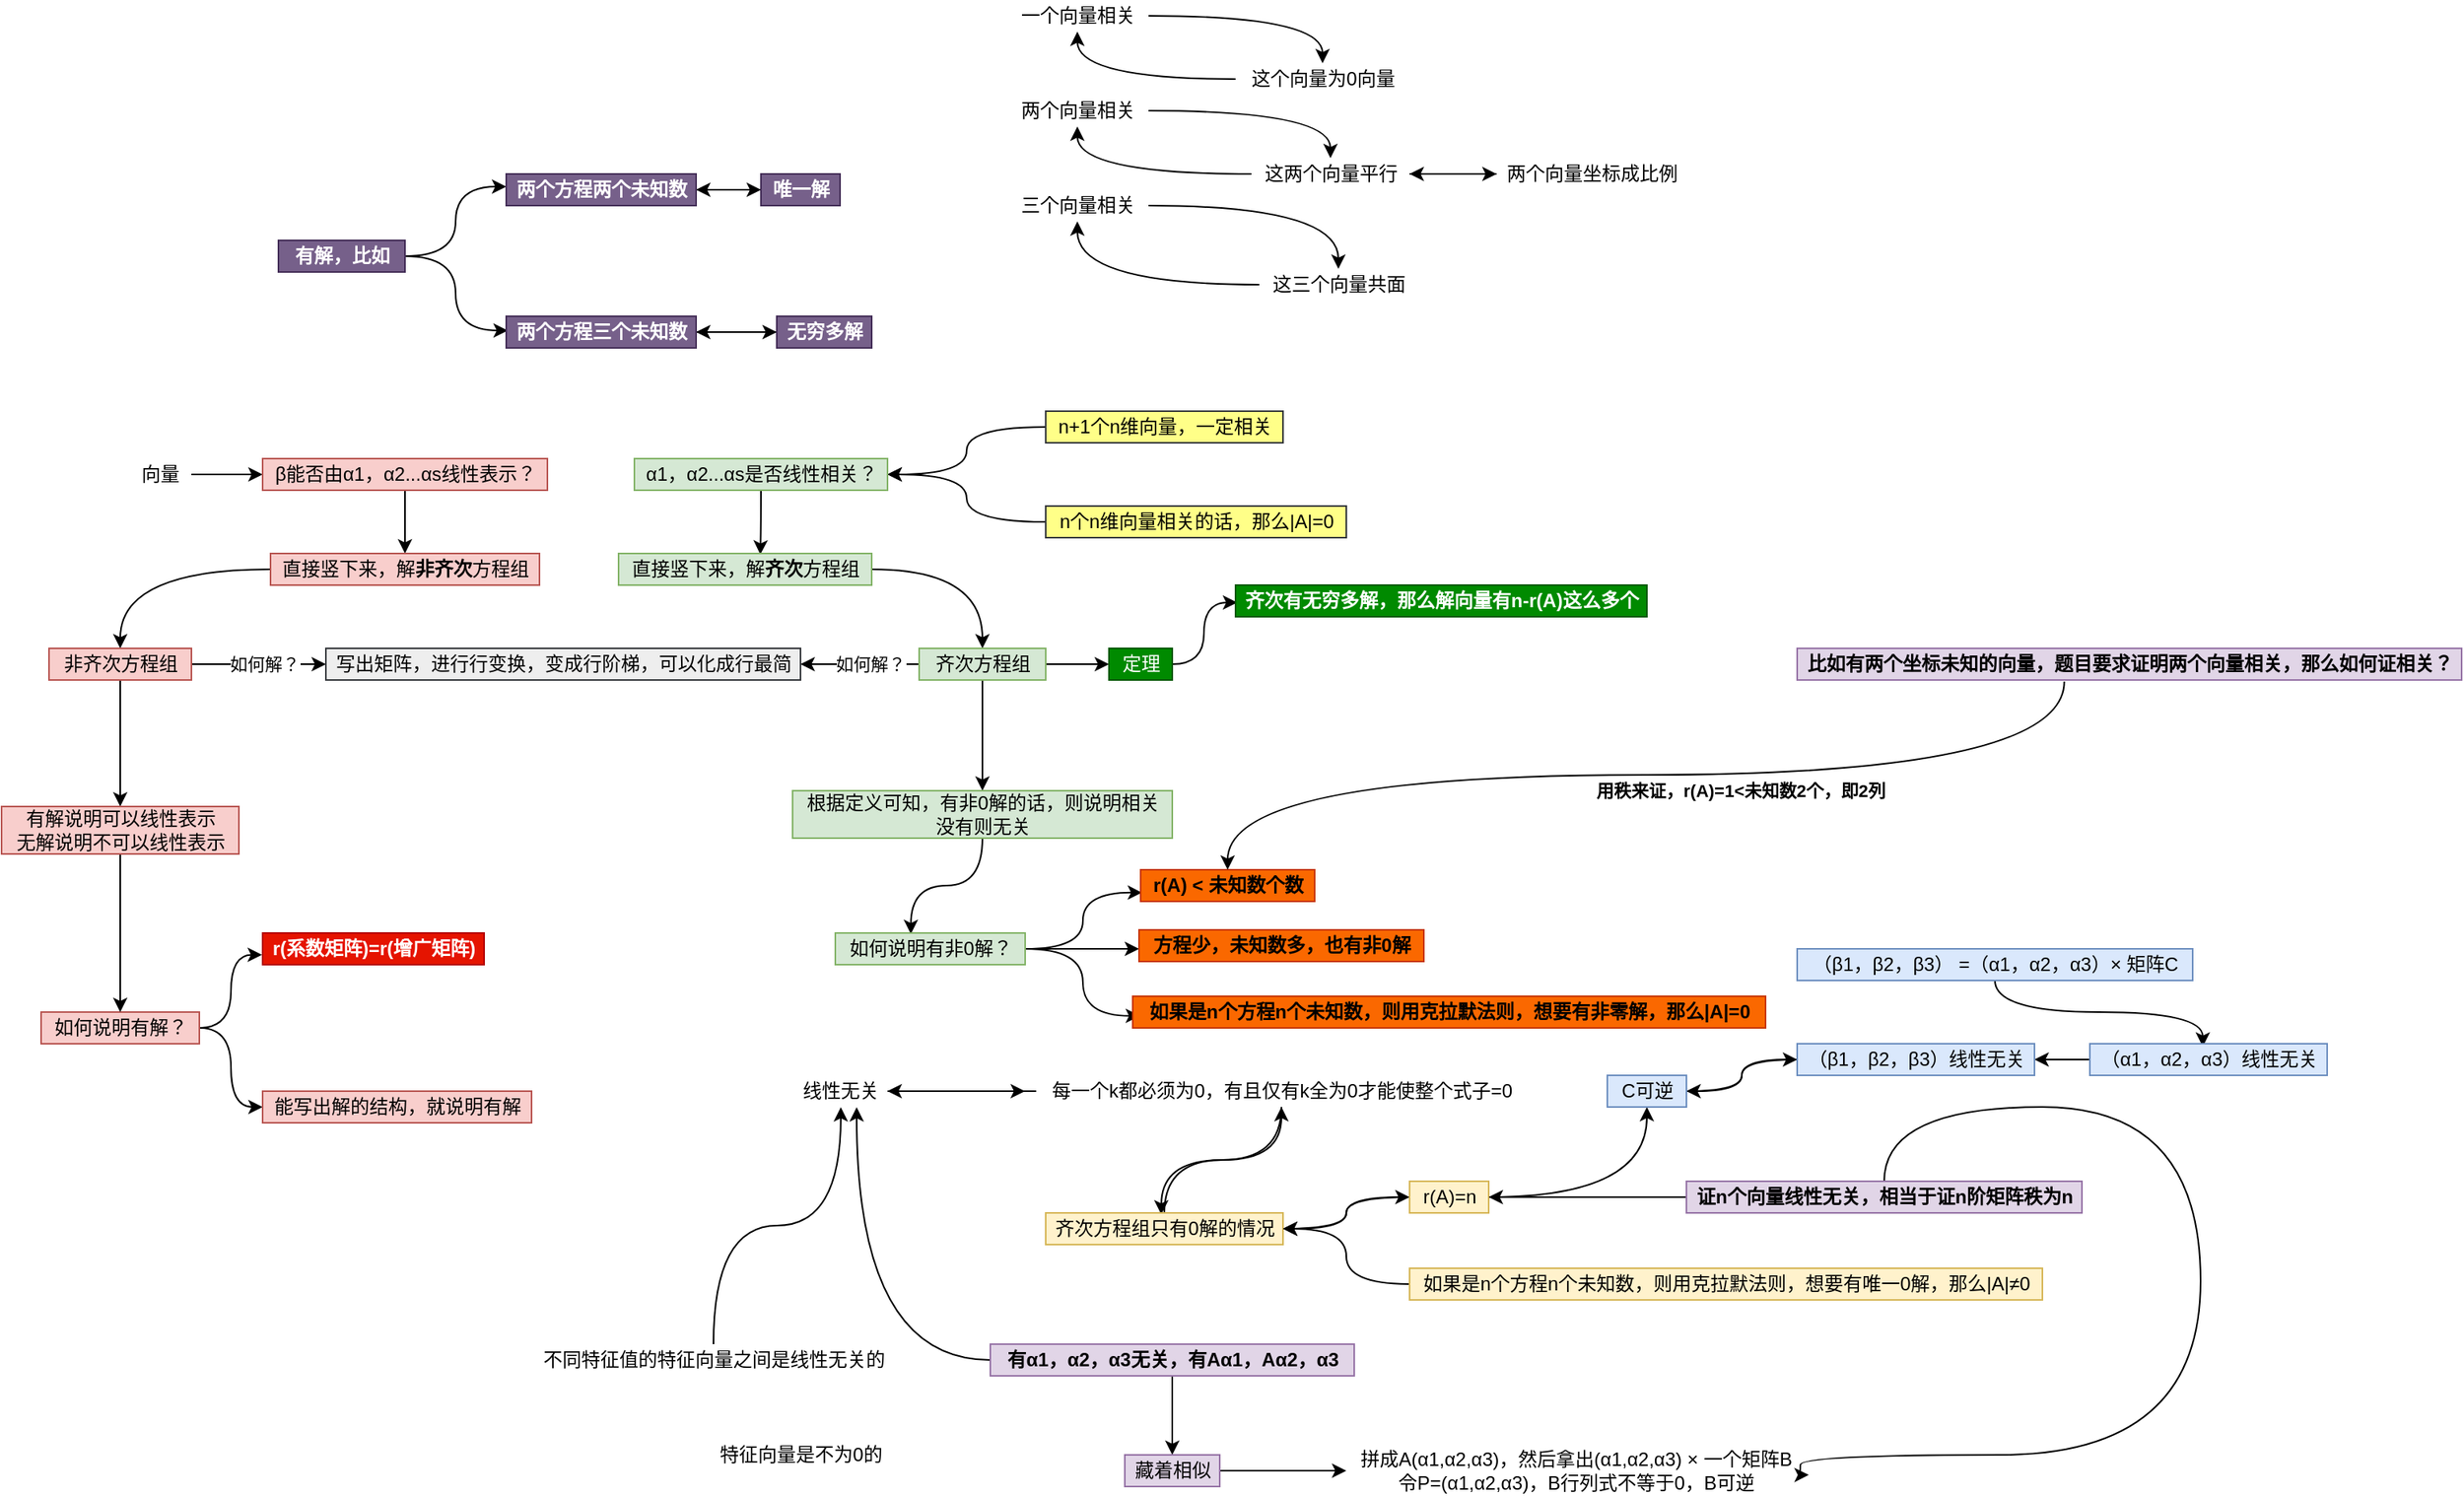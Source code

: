 <mxfile version="15.8.9" type="github">
  <diagram id="SS9lbgkfC-KeZYUltQnV" name="第 1 页">
    <mxGraphModel dx="866" dy="1736" grid="1" gridSize="10" guides="1" tooltips="1" connect="1" arrows="1" fold="1" page="1" pageScale="1" pageWidth="827" pageHeight="1169" math="0" shadow="0">
      <root>
        <mxCell id="0" />
        <mxCell id="1" parent="0" />
        <mxCell id="LpI1GiE3s5l9tn5SJo0W-10" style="edgeStyle=orthogonalEdgeStyle;curved=1;rounded=0;orthogonalLoop=1;jettySize=auto;html=1;" parent="1" source="LpI1GiE3s5l9tn5SJo0W-2" target="LpI1GiE3s5l9tn5SJo0W-7" edge="1">
          <mxGeometry relative="1" as="geometry" />
        </mxCell>
        <mxCell id="LpI1GiE3s5l9tn5SJo0W-14" style="edgeStyle=orthogonalEdgeStyle;curved=1;rounded=0;orthogonalLoop=1;jettySize=auto;html=1;" parent="1" source="LpI1GiE3s5l9tn5SJo0W-2" target="LpI1GiE3s5l9tn5SJo0W-15" edge="1">
          <mxGeometry relative="1" as="geometry">
            <mxPoint x="490" y="220" as="targetPoint" />
          </mxGeometry>
        </mxCell>
        <mxCell id="LpI1GiE3s5l9tn5SJo0W-17" value="如何解？" style="edgeLabel;html=1;align=center;verticalAlign=middle;resizable=0;points=[];" parent="LpI1GiE3s5l9tn5SJo0W-14" vertex="1" connectable="0">
          <mxGeometry x="-0.374" relative="1" as="geometry">
            <mxPoint x="19" as="offset" />
          </mxGeometry>
        </mxCell>
        <mxCell id="LpI1GiE3s5l9tn5SJo0W-2" value="非齐次方程组" style="text;html=1;align=center;verticalAlign=middle;resizable=0;points=[];autosize=1;strokeColor=none;fillColor=none;" parent="1" vertex="1">
          <mxGeometry x="330" y="210" width="90" height="20" as="geometry" />
        </mxCell>
        <mxCell id="LpI1GiE3s5l9tn5SJo0W-11" style="edgeStyle=orthogonalEdgeStyle;curved=1;rounded=0;orthogonalLoop=1;jettySize=auto;html=1;" parent="1" source="LpI1GiE3s5l9tn5SJo0W-3" target="LpI1GiE3s5l9tn5SJo0W-4" edge="1">
          <mxGeometry relative="1" as="geometry" />
        </mxCell>
        <mxCell id="LpI1GiE3s5l9tn5SJo0W-3" value="向量" style="text;html=1;align=center;verticalAlign=middle;resizable=0;points=[];autosize=1;strokeColor=none;fillColor=none;" parent="1" vertex="1">
          <mxGeometry x="380" y="90" width="40" height="20" as="geometry" />
        </mxCell>
        <mxCell id="LpI1GiE3s5l9tn5SJo0W-8" style="edgeStyle=orthogonalEdgeStyle;rounded=0;orthogonalLoop=1;jettySize=auto;html=1;curved=1;" parent="1" source="LpI1GiE3s5l9tn5SJo0W-4" target="LpI1GiE3s5l9tn5SJo0W-5" edge="1">
          <mxGeometry relative="1" as="geometry" />
        </mxCell>
        <mxCell id="LpI1GiE3s5l9tn5SJo0W-4" value="β能否由α1，α2...αs线性表示？" style="text;html=1;align=center;verticalAlign=middle;resizable=0;points=[];autosize=1;strokeColor=#b85450;fillColor=#f8cecc;" parent="1" vertex="1">
          <mxGeometry x="465" y="90" width="180" height="20" as="geometry" />
        </mxCell>
        <mxCell id="LpI1GiE3s5l9tn5SJo0W-9" style="edgeStyle=orthogonalEdgeStyle;curved=1;rounded=0;orthogonalLoop=1;jettySize=auto;html=1;" parent="1" source="LpI1GiE3s5l9tn5SJo0W-5" target="LpI1GiE3s5l9tn5SJo0W-2" edge="1">
          <mxGeometry relative="1" as="geometry" />
        </mxCell>
        <mxCell id="LpI1GiE3s5l9tn5SJo0W-5" value="直接竖下来，解&lt;b&gt;非齐次&lt;/b&gt;方程组" style="text;html=1;align=center;verticalAlign=middle;resizable=0;points=[];autosize=1;strokeColor=#b85450;fillColor=#f8cecc;" parent="1" vertex="1">
          <mxGeometry x="470" y="150" width="170" height="20" as="geometry" />
        </mxCell>
        <mxCell id="LpI1GiE3s5l9tn5SJo0W-20" style="edgeStyle=orthogonalEdgeStyle;curved=1;rounded=0;orthogonalLoop=1;jettySize=auto;html=1;entryX=-0.003;entryY=0.688;entryDx=0;entryDy=0;entryPerimeter=0;" parent="1" source="LpI1GiE3s5l9tn5SJo0W-6" target="LpI1GiE3s5l9tn5SJo0W-18" edge="1">
          <mxGeometry relative="1" as="geometry" />
        </mxCell>
        <mxCell id="LpI1GiE3s5l9tn5SJo0W-21" style="edgeStyle=orthogonalEdgeStyle;curved=1;rounded=0;orthogonalLoop=1;jettySize=auto;html=1;entryX=0;entryY=0.5;entryDx=0;entryDy=0;entryPerimeter=0;" parent="1" source="LpI1GiE3s5l9tn5SJo0W-6" target="LpI1GiE3s5l9tn5SJo0W-19" edge="1">
          <mxGeometry relative="1" as="geometry" />
        </mxCell>
        <mxCell id="LpI1GiE3s5l9tn5SJo0W-6" value="如何说明有解？" style="text;html=1;align=center;verticalAlign=middle;resizable=0;points=[];autosize=1;strokeColor=#b85450;fillColor=#f8cecc;" parent="1" vertex="1">
          <mxGeometry x="325" y="440" width="100" height="20" as="geometry" />
        </mxCell>
        <mxCell id="LpI1GiE3s5l9tn5SJo0W-12" style="edgeStyle=orthogonalEdgeStyle;curved=1;rounded=0;orthogonalLoop=1;jettySize=auto;html=1;" parent="1" source="LpI1GiE3s5l9tn5SJo0W-7" target="LpI1GiE3s5l9tn5SJo0W-6" edge="1">
          <mxGeometry relative="1" as="geometry" />
        </mxCell>
        <mxCell id="LpI1GiE3s5l9tn5SJo0W-7" value="有解说明可以线性表示&lt;br&gt;无解说明不可以线性表示" style="text;html=1;align=center;verticalAlign=middle;resizable=0;points=[];autosize=1;strokeColor=none;fillColor=none;" parent="1" vertex="1">
          <mxGeometry x="300" y="310" width="150" height="30" as="geometry" />
        </mxCell>
        <mxCell id="LpI1GiE3s5l9tn5SJo0W-15" value="写出矩阵，进行行变换，变成行阶梯，可以化成行最简" style="text;html=1;align=center;verticalAlign=middle;resizable=0;points=[];autosize=1;strokeColor=#36393d;fillColor=#eeeeee;" parent="1" vertex="1">
          <mxGeometry x="505" y="210" width="300" height="20" as="geometry" />
        </mxCell>
        <mxCell id="LpI1GiE3s5l9tn5SJo0W-18" value="r(系数矩阵)=r(增广矩阵)" style="text;html=1;align=center;verticalAlign=middle;resizable=0;points=[];autosize=1;strokeColor=#B20000;fillColor=#e51400;fontColor=#ffffff;fontStyle=1" parent="1" vertex="1">
          <mxGeometry x="465" y="390" width="140" height="20" as="geometry" />
        </mxCell>
        <mxCell id="LpI1GiE3s5l9tn5SJo0W-19" value="能写出解的结构，就说明有解" style="text;html=1;align=center;verticalAlign=middle;resizable=0;points=[];autosize=1;strokeColor=#b85450;fillColor=#f8cecc;" parent="1" vertex="1">
          <mxGeometry x="465" y="490" width="170" height="20" as="geometry" />
        </mxCell>
        <mxCell id="LpI1GiE3s5l9tn5SJo0W-24" style="edgeStyle=orthogonalEdgeStyle;curved=1;rounded=0;orthogonalLoop=1;jettySize=auto;html=1;entryX=0.56;entryY=0.033;entryDx=0;entryDy=0;entryPerimeter=0;" parent="1" source="LpI1GiE3s5l9tn5SJo0W-22" target="LpI1GiE3s5l9tn5SJo0W-23" edge="1">
          <mxGeometry relative="1" as="geometry" />
        </mxCell>
        <mxCell id="LpI1GiE3s5l9tn5SJo0W-22" value="α1，α2...αs是否线性相关？" style="text;html=1;align=center;verticalAlign=middle;resizable=0;points=[];autosize=1;strokeColor=none;fillColor=none;" parent="1" vertex="1">
          <mxGeometry x="700" y="90" width="160" height="20" as="geometry" />
        </mxCell>
        <mxCell id="LpI1GiE3s5l9tn5SJo0W-29" style="edgeStyle=orthogonalEdgeStyle;curved=1;rounded=0;orthogonalLoop=1;jettySize=auto;html=1;" parent="1" source="LpI1GiE3s5l9tn5SJo0W-23" target="LpI1GiE3s5l9tn5SJo0W-26" edge="1">
          <mxGeometry relative="1" as="geometry" />
        </mxCell>
        <mxCell id="LpI1GiE3s5l9tn5SJo0W-23" value="直接竖下来，解&lt;b&gt;齐次&lt;/b&gt;方程组" style="text;html=1;align=center;verticalAlign=middle;resizable=0;points=[];autosize=1;strokeColor=none;fillColor=none;" parent="1" vertex="1">
          <mxGeometry x="690" y="150" width="160" height="20" as="geometry" />
        </mxCell>
        <mxCell id="LpI1GiE3s5l9tn5SJo0W-27" style="edgeStyle=orthogonalEdgeStyle;curved=1;rounded=0;orthogonalLoop=1;jettySize=auto;html=1;" parent="1" source="LpI1GiE3s5l9tn5SJo0W-26" target="LpI1GiE3s5l9tn5SJo0W-15" edge="1">
          <mxGeometry relative="1" as="geometry" />
        </mxCell>
        <mxCell id="LpI1GiE3s5l9tn5SJo0W-28" value="如何解？" style="edgeLabel;html=1;align=center;verticalAlign=middle;resizable=0;points=[];" parent="LpI1GiE3s5l9tn5SJo0W-27" vertex="1" connectable="0">
          <mxGeometry x="-0.177" relative="1" as="geometry">
            <mxPoint as="offset" />
          </mxGeometry>
        </mxCell>
        <mxCell id="LpI1GiE3s5l9tn5SJo0W-32" style="edgeStyle=orthogonalEdgeStyle;curved=1;rounded=0;orthogonalLoop=1;jettySize=auto;html=1;" parent="1" source="LpI1GiE3s5l9tn5SJo0W-26" target="LpI1GiE3s5l9tn5SJo0W-31" edge="1">
          <mxGeometry relative="1" as="geometry" />
        </mxCell>
        <mxCell id="LpI1GiE3s5l9tn5SJo0W-26" value="齐次方程组" style="text;html=1;align=center;verticalAlign=middle;resizable=0;points=[];autosize=1;strokeColor=none;fillColor=none;" parent="1" vertex="1">
          <mxGeometry x="880" y="210" width="80" height="20" as="geometry" />
        </mxCell>
        <mxCell id="LpI1GiE3s5l9tn5SJo0W-37" style="edgeStyle=orthogonalEdgeStyle;curved=1;rounded=0;orthogonalLoop=1;jettySize=auto;html=1;entryX=0.398;entryY=0.033;entryDx=0;entryDy=0;entryPerimeter=0;" parent="1" source="LpI1GiE3s5l9tn5SJo0W-31" target="LpI1GiE3s5l9tn5SJo0W-34" edge="1">
          <mxGeometry relative="1" as="geometry" />
        </mxCell>
        <mxCell id="LpI1GiE3s5l9tn5SJo0W-31" value="根据定义可知，有非0解的话，则说明相关&lt;br&gt;没有则无关" style="text;html=1;align=center;verticalAlign=middle;resizable=0;points=[];autosize=1;strokeColor=none;fillColor=none;" parent="1" vertex="1">
          <mxGeometry x="800" y="300" width="240" height="30" as="geometry" />
        </mxCell>
        <mxCell id="LpI1GiE3s5l9tn5SJo0W-40" style="edgeStyle=orthogonalEdgeStyle;curved=1;rounded=0;orthogonalLoop=1;jettySize=auto;html=1;entryX=0.008;entryY=0.722;entryDx=0;entryDy=0;entryPerimeter=0;" parent="1" source="LpI1GiE3s5l9tn5SJo0W-34" target="LpI1GiE3s5l9tn5SJo0W-35" edge="1">
          <mxGeometry relative="1" as="geometry" />
        </mxCell>
        <mxCell id="LpI1GiE3s5l9tn5SJo0W-41" style="edgeStyle=orthogonalEdgeStyle;curved=1;rounded=0;orthogonalLoop=1;jettySize=auto;html=1;entryX=-0.001;entryY=0.619;entryDx=0;entryDy=0;entryPerimeter=0;" parent="1" source="LpI1GiE3s5l9tn5SJo0W-34" target="LpI1GiE3s5l9tn5SJo0W-38" edge="1">
          <mxGeometry relative="1" as="geometry" />
        </mxCell>
        <mxCell id="cm-5JKgqkUC_MWqmVBxb-2" style="edgeStyle=orthogonalEdgeStyle;rounded=0;orthogonalLoop=1;jettySize=auto;html=1;entryX=0;entryY=0.6;entryDx=0;entryDy=0;entryPerimeter=0;curved=1;" parent="1" source="LpI1GiE3s5l9tn5SJo0W-34" target="cm-5JKgqkUC_MWqmVBxb-1" edge="1">
          <mxGeometry relative="1" as="geometry" />
        </mxCell>
        <mxCell id="LpI1GiE3s5l9tn5SJo0W-34" value="如何说明有非0解？" style="text;html=1;align=center;verticalAlign=middle;resizable=0;points=[];autosize=1;strokeColor=none;fillColor=none;" parent="1" vertex="1">
          <mxGeometry x="827" y="390" width="120" height="20" as="geometry" />
        </mxCell>
        <mxCell id="LpI1GiE3s5l9tn5SJo0W-35" value="r(A) &amp;lt; 未知数个数" style="text;html=1;align=center;verticalAlign=middle;resizable=0;points=[];autosize=1;strokeColor=none;fillColor=none;" parent="1" vertex="1">
          <mxGeometry x="1020" y="350" width="110" height="20" as="geometry" />
        </mxCell>
        <mxCell id="LpI1GiE3s5l9tn5SJo0W-38" value="如果是n个方程n个未知数，则用克拉默法则，想要有非零解，那么|A|=0" style="text;html=1;align=center;verticalAlign=middle;resizable=0;points=[];autosize=1;strokeColor=none;fillColor=none;" parent="1" vertex="1">
          <mxGeometry x="1020" y="430" width="390" height="20" as="geometry" />
        </mxCell>
        <mxCell id="cm-5JKgqkUC_MWqmVBxb-1" value="方程少，未知数多，也有非0解" style="text;html=1;align=center;verticalAlign=middle;resizable=0;points=[];autosize=1;strokeColor=#C73500;fillColor=#fa6800;fontColor=#000000;fontStyle=1" parent="1" vertex="1">
          <mxGeometry x="1019" y="388" width="180" height="20" as="geometry" />
        </mxCell>
        <mxCell id="JAhtHmVWuC-FFCjWr7xX-66" style="edgeStyle=orthogonalEdgeStyle;curved=1;rounded=0;orthogonalLoop=1;jettySize=auto;html=1;entryX=1;entryY=0.5;entryDx=0;entryDy=0;entryPerimeter=0;" parent="1" source="cm-5JKgqkUC_MWqmVBxb-4" target="JAhtHmVWuC-FFCjWr7xX-58" edge="1">
          <mxGeometry relative="1" as="geometry" />
        </mxCell>
        <mxCell id="cm-5JKgqkUC_MWqmVBxb-4" value="n+1个n维向量，一定相关" style="text;html=1;align=center;verticalAlign=middle;resizable=0;points=[];autosize=1;strokeColor=none;fillColor=none;" parent="1" vertex="1">
          <mxGeometry x="960" y="60" width="150" height="20" as="geometry" />
        </mxCell>
        <mxCell id="JAhtHmVWuC-FFCjWr7xX-65" style="edgeStyle=orthogonalEdgeStyle;curved=1;rounded=0;orthogonalLoop=1;jettySize=auto;html=1;entryX=1;entryY=0.5;entryDx=0;entryDy=0;entryPerimeter=0;" parent="1" source="cm-5JKgqkUC_MWqmVBxb-5" target="JAhtHmVWuC-FFCjWr7xX-58" edge="1">
          <mxGeometry relative="1" as="geometry" />
        </mxCell>
        <mxCell id="cm-5JKgqkUC_MWqmVBxb-5" value="n个n维向量相关的话，那么|A|=0" style="text;html=1;align=center;verticalAlign=middle;resizable=0;points=[];autosize=1;strokeColor=#36393d;fillColor=#ffff88;" parent="1" vertex="1">
          <mxGeometry x="960" y="120" width="190" height="20" as="geometry" />
        </mxCell>
        <mxCell id="cm-5JKgqkUC_MWqmVBxb-8" style="edgeStyle=orthogonalEdgeStyle;curved=1;rounded=0;orthogonalLoop=1;jettySize=auto;html=1;" parent="1" source="cm-5JKgqkUC_MWqmVBxb-6" target="cm-5JKgqkUC_MWqmVBxb-7" edge="1">
          <mxGeometry relative="1" as="geometry" />
        </mxCell>
        <mxCell id="cm-5JKgqkUC_MWqmVBxb-6" value="一个向量相关" style="text;html=1;align=center;verticalAlign=middle;resizable=0;points=[];autosize=1;strokeColor=none;fillColor=none;" parent="1" vertex="1">
          <mxGeometry x="935" y="-200" width="90" height="20" as="geometry" />
        </mxCell>
        <mxCell id="cm-5JKgqkUC_MWqmVBxb-9" style="edgeStyle=orthogonalEdgeStyle;curved=1;rounded=0;orthogonalLoop=1;jettySize=auto;html=1;" parent="1" source="cm-5JKgqkUC_MWqmVBxb-7" target="cm-5JKgqkUC_MWqmVBxb-6" edge="1">
          <mxGeometry relative="1" as="geometry" />
        </mxCell>
        <mxCell id="cm-5JKgqkUC_MWqmVBxb-7" value="这个向量为0向量" style="text;html=1;align=center;verticalAlign=middle;resizable=0;points=[];autosize=1;strokeColor=none;fillColor=none;" parent="1" vertex="1">
          <mxGeometry x="1080" y="-160" width="110" height="20" as="geometry" />
        </mxCell>
        <mxCell id="cm-5JKgqkUC_MWqmVBxb-16" style="edgeStyle=orthogonalEdgeStyle;curved=1;rounded=0;orthogonalLoop=1;jettySize=auto;html=1;" parent="1" source="cm-5JKgqkUC_MWqmVBxb-12" target="cm-5JKgqkUC_MWqmVBxb-13" edge="1">
          <mxGeometry relative="1" as="geometry" />
        </mxCell>
        <mxCell id="cm-5JKgqkUC_MWqmVBxb-12" value="两个向量相关" style="text;html=1;align=center;verticalAlign=middle;resizable=0;points=[];autosize=1;strokeColor=none;fillColor=none;" parent="1" vertex="1">
          <mxGeometry x="935" y="-140" width="90" height="20" as="geometry" />
        </mxCell>
        <mxCell id="cm-5JKgqkUC_MWqmVBxb-17" style="edgeStyle=orthogonalEdgeStyle;curved=1;rounded=0;orthogonalLoop=1;jettySize=auto;html=1;" parent="1" source="cm-5JKgqkUC_MWqmVBxb-13" target="cm-5JKgqkUC_MWqmVBxb-12" edge="1">
          <mxGeometry relative="1" as="geometry" />
        </mxCell>
        <mxCell id="cm-5JKgqkUC_MWqmVBxb-22" style="edgeStyle=orthogonalEdgeStyle;curved=1;rounded=0;orthogonalLoop=1;jettySize=auto;html=1;" parent="1" source="cm-5JKgqkUC_MWqmVBxb-13" target="cm-5JKgqkUC_MWqmVBxb-20" edge="1">
          <mxGeometry relative="1" as="geometry" />
        </mxCell>
        <mxCell id="cm-5JKgqkUC_MWqmVBxb-13" value="这两个向量平行" style="text;html=1;align=center;verticalAlign=middle;resizable=0;points=[];autosize=1;strokeColor=none;fillColor=none;" parent="1" vertex="1">
          <mxGeometry x="1090" y="-100" width="100" height="20" as="geometry" />
        </mxCell>
        <mxCell id="cm-5JKgqkUC_MWqmVBxb-18" style="edgeStyle=orthogonalEdgeStyle;curved=1;rounded=0;orthogonalLoop=1;jettySize=auto;html=1;" parent="1" source="cm-5JKgqkUC_MWqmVBxb-14" target="cm-5JKgqkUC_MWqmVBxb-15" edge="1">
          <mxGeometry relative="1" as="geometry" />
        </mxCell>
        <mxCell id="cm-5JKgqkUC_MWqmVBxb-14" value="三个向量相关" style="text;html=1;align=center;verticalAlign=middle;resizable=0;points=[];autosize=1;strokeColor=none;fillColor=none;" parent="1" vertex="1">
          <mxGeometry x="935" y="-80" width="90" height="20" as="geometry" />
        </mxCell>
        <mxCell id="cm-5JKgqkUC_MWqmVBxb-19" style="edgeStyle=orthogonalEdgeStyle;curved=1;rounded=0;orthogonalLoop=1;jettySize=auto;html=1;" parent="1" source="cm-5JKgqkUC_MWqmVBxb-15" target="cm-5JKgqkUC_MWqmVBxb-14" edge="1">
          <mxGeometry relative="1" as="geometry" />
        </mxCell>
        <mxCell id="cm-5JKgqkUC_MWqmVBxb-15" value="这三个向量共面" style="text;html=1;align=center;verticalAlign=middle;resizable=0;points=[];autosize=1;strokeColor=none;fillColor=none;" parent="1" vertex="1">
          <mxGeometry x="1095" y="-30" width="100" height="20" as="geometry" />
        </mxCell>
        <mxCell id="cm-5JKgqkUC_MWqmVBxb-21" style="edgeStyle=orthogonalEdgeStyle;curved=1;rounded=0;orthogonalLoop=1;jettySize=auto;html=1;" parent="1" source="cm-5JKgqkUC_MWqmVBxb-20" target="cm-5JKgqkUC_MWqmVBxb-13" edge="1">
          <mxGeometry relative="1" as="geometry" />
        </mxCell>
        <mxCell id="cm-5JKgqkUC_MWqmVBxb-20" value="两个向量坐标成比例" style="text;html=1;align=center;verticalAlign=middle;resizable=0;points=[];autosize=1;strokeColor=none;fillColor=none;" parent="1" vertex="1">
          <mxGeometry x="1245" y="-100" width="120" height="20" as="geometry" />
        </mxCell>
        <mxCell id="cm-5JKgqkUC_MWqmVBxb-26" style="edgeStyle=orthogonalEdgeStyle;curved=1;rounded=0;orthogonalLoop=1;jettySize=auto;html=1;entryX=-0.023;entryY=0.5;entryDx=0;entryDy=0;entryPerimeter=0;" parent="1" source="cm-5JKgqkUC_MWqmVBxb-24" target="cm-5JKgqkUC_MWqmVBxb-25" edge="1">
          <mxGeometry relative="1" as="geometry" />
        </mxCell>
        <mxCell id="cm-5JKgqkUC_MWqmVBxb-24" value="线性无关" style="text;html=1;align=center;verticalAlign=middle;resizable=0;points=[];autosize=1;strokeColor=none;fillColor=none;" parent="1" vertex="1">
          <mxGeometry x="800" y="480" width="60" height="20" as="geometry" />
        </mxCell>
        <mxCell id="cm-5JKgqkUC_MWqmVBxb-27" style="edgeStyle=orthogonalEdgeStyle;curved=1;rounded=0;orthogonalLoop=1;jettySize=auto;html=1;" parent="1" source="cm-5JKgqkUC_MWqmVBxb-25" target="cm-5JKgqkUC_MWqmVBxb-24" edge="1">
          <mxGeometry relative="1" as="geometry" />
        </mxCell>
        <mxCell id="cm-5JKgqkUC_MWqmVBxb-29" style="edgeStyle=orthogonalEdgeStyle;curved=1;rounded=0;orthogonalLoop=1;jettySize=auto;html=1;entryX=0.487;entryY=0.05;entryDx=0;entryDy=0;entryPerimeter=0;" parent="1" source="cm-5JKgqkUC_MWqmVBxb-25" target="cm-5JKgqkUC_MWqmVBxb-28" edge="1">
          <mxGeometry relative="1" as="geometry" />
        </mxCell>
        <mxCell id="cm-5JKgqkUC_MWqmVBxb-25" value="每一个k都必须为0，有且仅有k全为0才能使整个式子=0" style="text;html=1;align=center;verticalAlign=middle;resizable=0;points=[];autosize=1;strokeColor=none;fillColor=none;" parent="1" vertex="1">
          <mxGeometry x="954" y="480" width="310" height="20" as="geometry" />
        </mxCell>
        <mxCell id="cm-5JKgqkUC_MWqmVBxb-30" style="edgeStyle=orthogonalEdgeStyle;curved=1;rounded=0;orthogonalLoop=1;jettySize=auto;html=1;" parent="1" source="cm-5JKgqkUC_MWqmVBxb-28" target="cm-5JKgqkUC_MWqmVBxb-25" edge="1">
          <mxGeometry relative="1" as="geometry" />
        </mxCell>
        <mxCell id="cm-5JKgqkUC_MWqmVBxb-32" style="edgeStyle=orthogonalEdgeStyle;curved=1;rounded=0;orthogonalLoop=1;jettySize=auto;html=1;" parent="1" source="cm-5JKgqkUC_MWqmVBxb-28" target="cm-5JKgqkUC_MWqmVBxb-31" edge="1">
          <mxGeometry relative="1" as="geometry" />
        </mxCell>
        <mxCell id="cm-5JKgqkUC_MWqmVBxb-28" value="齐次方程组只有0解的情况" style="text;html=1;align=center;verticalAlign=middle;resizable=0;points=[];autosize=1;strokeColor=#d6b656;fillColor=#fff2cc;" parent="1" vertex="1">
          <mxGeometry x="960" y="567" width="150" height="20" as="geometry" />
        </mxCell>
        <mxCell id="cm-5JKgqkUC_MWqmVBxb-33" style="edgeStyle=orthogonalEdgeStyle;curved=1;rounded=0;orthogonalLoop=1;jettySize=auto;html=1;" parent="1" source="cm-5JKgqkUC_MWqmVBxb-31" target="cm-5JKgqkUC_MWqmVBxb-28" edge="1">
          <mxGeometry relative="1" as="geometry" />
        </mxCell>
        <mxCell id="JAhtHmVWuC-FFCjWr7xX-27" style="edgeStyle=orthogonalEdgeStyle;curved=1;rounded=0;orthogonalLoop=1;jettySize=auto;html=1;" parent="1" source="cm-5JKgqkUC_MWqmVBxb-31" target="JAhtHmVWuC-FFCjWr7xX-22" edge="1">
          <mxGeometry relative="1" as="geometry" />
        </mxCell>
        <mxCell id="cm-5JKgqkUC_MWqmVBxb-31" value="r(A)=n" style="text;html=1;align=center;verticalAlign=middle;resizable=0;points=[];autosize=1;strokeColor=#d6b656;fillColor=#fff2cc;" parent="1" vertex="1">
          <mxGeometry x="1190" y="547" width="50" height="20" as="geometry" />
        </mxCell>
        <mxCell id="cm-5JKgqkUC_MWqmVBxb-36" style="edgeStyle=orthogonalEdgeStyle;curved=1;rounded=0;orthogonalLoop=1;jettySize=auto;html=1;entryX=1;entryY=0.5;entryDx=0;entryDy=0;entryPerimeter=0;" parent="1" source="cm-5JKgqkUC_MWqmVBxb-34" target="cm-5JKgqkUC_MWqmVBxb-28" edge="1">
          <mxGeometry relative="1" as="geometry" />
        </mxCell>
        <mxCell id="cm-5JKgqkUC_MWqmVBxb-34" value="如果是n个方程n个未知数，则用克拉默法则，想要有唯一0解，那么|A|≠0" style="text;html=1;align=center;verticalAlign=middle;resizable=0;points=[];autosize=1;strokeColor=#d6b656;fillColor=#fff2cc;" parent="1" vertex="1">
          <mxGeometry x="1190" y="602" width="400" height="20" as="geometry" />
        </mxCell>
        <mxCell id="JAhtHmVWuC-FFCjWr7xX-2" style="edgeStyle=orthogonalEdgeStyle;rounded=0;orthogonalLoop=1;jettySize=auto;html=1;entryX=0.508;entryY=1.008;entryDx=0;entryDy=0;entryPerimeter=0;curved=1;" parent="1" source="JAhtHmVWuC-FFCjWr7xX-1" target="cm-5JKgqkUC_MWqmVBxb-24" edge="1">
          <mxGeometry relative="1" as="geometry" />
        </mxCell>
        <mxCell id="JAhtHmVWuC-FFCjWr7xX-1" value="不同特征值的特征向量之间是线性无关的" style="text;html=1;align=center;verticalAlign=middle;resizable=0;points=[];autosize=1;strokeColor=none;fillColor=none;" parent="1" vertex="1">
          <mxGeometry x="635" y="650" width="230" height="20" as="geometry" />
        </mxCell>
        <mxCell id="JAhtHmVWuC-FFCjWr7xX-3" value="特征向量是不为0的" style="text;html=1;align=center;verticalAlign=middle;resizable=0;points=[];autosize=1;strokeColor=none;fillColor=none;" parent="1" vertex="1">
          <mxGeometry x="745" y="710" width="120" height="20" as="geometry" />
        </mxCell>
        <mxCell id="JAhtHmVWuC-FFCjWr7xX-5" style="edgeStyle=orthogonalEdgeStyle;curved=1;rounded=0;orthogonalLoop=1;jettySize=auto;html=1;entryX=0.675;entryY=1.008;entryDx=0;entryDy=0;entryPerimeter=0;" parent="1" source="JAhtHmVWuC-FFCjWr7xX-4" target="cm-5JKgqkUC_MWqmVBxb-24" edge="1">
          <mxGeometry relative="1" as="geometry" />
        </mxCell>
        <mxCell id="JAhtHmVWuC-FFCjWr7xX-9" style="edgeStyle=orthogonalEdgeStyle;curved=1;rounded=0;orthogonalLoop=1;jettySize=auto;html=1;" parent="1" source="JAhtHmVWuC-FFCjWr7xX-4" target="JAhtHmVWuC-FFCjWr7xX-8" edge="1">
          <mxGeometry relative="1" as="geometry" />
        </mxCell>
        <mxCell id="JAhtHmVWuC-FFCjWr7xX-4" value="有α1，α2，α3无关，有Aα1，Aα2，α3" style="text;html=1;align=center;verticalAlign=middle;resizable=0;points=[];autosize=1;strokeColor=#9673a6;fillColor=#e1d5e7;fontStyle=1" parent="1" vertex="1">
          <mxGeometry x="925" y="650" width="230" height="20" as="geometry" />
        </mxCell>
        <mxCell id="JAhtHmVWuC-FFCjWr7xX-11" style="edgeStyle=orthogonalEdgeStyle;curved=1;rounded=0;orthogonalLoop=1;jettySize=auto;html=1;" parent="1" source="JAhtHmVWuC-FFCjWr7xX-8" target="JAhtHmVWuC-FFCjWr7xX-10" edge="1">
          <mxGeometry relative="1" as="geometry" />
        </mxCell>
        <mxCell id="JAhtHmVWuC-FFCjWr7xX-8" value="藏着相似" style="text;html=1;align=center;verticalAlign=middle;resizable=0;points=[];autosize=1;strokeColor=#9673a6;fillColor=#e1d5e7;" parent="1" vertex="1">
          <mxGeometry x="1010" y="720" width="60" height="20" as="geometry" />
        </mxCell>
        <mxCell id="JAhtHmVWuC-FFCjWr7xX-10" value="拼成A(α1,α2,α3)，然后拿出(α1,α2,α3) × 一个矩阵B&lt;br&gt;令P=(α1,α2,α3)，B行列式不等于0，B可逆" style="text;html=1;align=center;verticalAlign=middle;resizable=0;points=[];autosize=1;strokeColor=none;fillColor=none;" parent="1" vertex="1">
          <mxGeometry x="1150" y="715" width="290" height="30" as="geometry" />
        </mxCell>
        <mxCell id="JAhtHmVWuC-FFCjWr7xX-13" style="edgeStyle=orthogonalEdgeStyle;curved=1;rounded=0;orthogonalLoop=1;jettySize=auto;html=1;" parent="1" source="JAhtHmVWuC-FFCjWr7xX-12" target="cm-5JKgqkUC_MWqmVBxb-31" edge="1">
          <mxGeometry relative="1" as="geometry" />
        </mxCell>
        <mxCell id="JAhtHmVWuC-FFCjWr7xX-15" style="edgeStyle=orthogonalEdgeStyle;curved=1;rounded=0;orthogonalLoop=1;jettySize=auto;html=1;entryX=1.008;entryY=0.589;entryDx=0;entryDy=0;entryPerimeter=0;" parent="1" source="JAhtHmVWuC-FFCjWr7xX-12" target="JAhtHmVWuC-FFCjWr7xX-10" edge="1">
          <mxGeometry relative="1" as="geometry">
            <Array as="points">
              <mxPoint x="1690" y="500" />
              <mxPoint x="1690" y="720" />
              <mxPoint x="1437" y="720" />
            </Array>
          </mxGeometry>
        </mxCell>
        <mxCell id="JAhtHmVWuC-FFCjWr7xX-12" value="证n个向量线性无关，相当于证n阶矩阵秩为n" style="text;html=1;align=center;verticalAlign=middle;resizable=0;points=[];autosize=1;strokeColor=#9673a6;fillColor=#e1d5e7;fontStyle=1" parent="1" vertex="1">
          <mxGeometry x="1365" y="547" width="250" height="20" as="geometry" />
        </mxCell>
        <mxCell id="JAhtHmVWuC-FFCjWr7xX-19" style="edgeStyle=orthogonalEdgeStyle;curved=1;rounded=0;orthogonalLoop=1;jettySize=auto;html=1;entryX=0.476;entryY=0.092;entryDx=0;entryDy=0;entryPerimeter=0;" parent="1" source="JAhtHmVWuC-FFCjWr7xX-16" target="JAhtHmVWuC-FFCjWr7xX-17" edge="1">
          <mxGeometry relative="1" as="geometry" />
        </mxCell>
        <mxCell id="JAhtHmVWuC-FFCjWr7xX-16" value="（β1，β2，β3） =（α1，α2，α3）× 矩阵C" style="text;html=1;align=center;verticalAlign=middle;resizable=0;points=[];autosize=1;strokeColor=#6c8ebf;fillColor=#dae8fc;" parent="1" vertex="1">
          <mxGeometry x="1435" y="400" width="250" height="20" as="geometry" />
        </mxCell>
        <mxCell id="JAhtHmVWuC-FFCjWr7xX-26" style="edgeStyle=orthogonalEdgeStyle;curved=1;rounded=0;orthogonalLoop=1;jettySize=auto;html=1;" parent="1" source="JAhtHmVWuC-FFCjWr7xX-17" target="JAhtHmVWuC-FFCjWr7xX-21" edge="1">
          <mxGeometry relative="1" as="geometry" />
        </mxCell>
        <mxCell id="JAhtHmVWuC-FFCjWr7xX-17" value="（α1，α2，α3）线性无关" style="text;html=1;align=center;verticalAlign=middle;resizable=0;points=[];autosize=1;strokeColor=#6c8ebf;fillColor=#dae8fc;" parent="1" vertex="1">
          <mxGeometry x="1620" y="460" width="150" height="20" as="geometry" />
        </mxCell>
        <mxCell id="JAhtHmVWuC-FFCjWr7xX-24" style="edgeStyle=orthogonalEdgeStyle;curved=1;rounded=0;orthogonalLoop=1;jettySize=auto;html=1;" parent="1" source="JAhtHmVWuC-FFCjWr7xX-21" target="JAhtHmVWuC-FFCjWr7xX-22" edge="1">
          <mxGeometry relative="1" as="geometry" />
        </mxCell>
        <mxCell id="JAhtHmVWuC-FFCjWr7xX-21" value="（β1，β2，β3）线性无关" style="text;html=1;align=center;verticalAlign=middle;resizable=0;points=[];autosize=1;strokeColor=none;fillColor=none;" parent="1" vertex="1">
          <mxGeometry x="1435" y="460" width="150" height="20" as="geometry" />
        </mxCell>
        <mxCell id="JAhtHmVWuC-FFCjWr7xX-25" style="edgeStyle=orthogonalEdgeStyle;curved=1;rounded=0;orthogonalLoop=1;jettySize=auto;html=1;" parent="1" source="JAhtHmVWuC-FFCjWr7xX-22" target="JAhtHmVWuC-FFCjWr7xX-21" edge="1">
          <mxGeometry relative="1" as="geometry" />
        </mxCell>
        <mxCell id="JAhtHmVWuC-FFCjWr7xX-22" value="C可逆" style="text;html=1;align=center;verticalAlign=middle;resizable=0;points=[];autosize=1;strokeColor=none;fillColor=none;" parent="1" vertex="1">
          <mxGeometry x="1315" y="480" width="50" height="20" as="geometry" />
        </mxCell>
        <mxCell id="JAhtHmVWuC-FFCjWr7xX-28" value="C可逆" style="text;html=1;align=center;verticalAlign=middle;resizable=0;points=[];autosize=1;strokeColor=#6c8ebf;fillColor=#dae8fc;" parent="1" vertex="1">
          <mxGeometry x="1315" y="480" width="50" height="20" as="geometry" />
        </mxCell>
        <mxCell id="JAhtHmVWuC-FFCjWr7xX-29" value="（β1，β2，β3）线性无关" style="text;html=1;align=center;verticalAlign=middle;resizable=0;points=[];autosize=1;strokeColor=#6c8ebf;fillColor=#dae8fc;" parent="1" vertex="1">
          <mxGeometry x="1435" y="460" width="150" height="20" as="geometry" />
        </mxCell>
        <mxCell id="JAhtHmVWuC-FFCjWr7xX-30" value="β能否由α1，α2...αs线性表示？" style="text;html=1;align=center;verticalAlign=middle;resizable=0;points=[];autosize=1;strokeColor=#b85450;fillColor=#f8cecc;" parent="1" vertex="1">
          <mxGeometry x="465" y="90" width="180" height="20" as="geometry" />
        </mxCell>
        <mxCell id="JAhtHmVWuC-FFCjWr7xX-31" value="非齐次方程组" style="text;html=1;align=center;verticalAlign=middle;resizable=0;points=[];autosize=1;strokeColor=#b85450;fillColor=#f8cecc;" parent="1" vertex="1">
          <mxGeometry x="330" y="210" width="90" height="20" as="geometry" />
        </mxCell>
        <mxCell id="JAhtHmVWuC-FFCjWr7xX-32" value="有解说明可以线性表示&lt;br&gt;无解说明不可以线性表示" style="text;html=1;align=center;verticalAlign=middle;resizable=0;points=[];autosize=1;strokeColor=#b85450;fillColor=#f8cecc;" parent="1" vertex="1">
          <mxGeometry x="300" y="310" width="150" height="30" as="geometry" />
        </mxCell>
        <mxCell id="JAhtHmVWuC-FFCjWr7xX-33" value="α1，α2...αs是否线性相关？" style="text;html=1;align=center;verticalAlign=middle;resizable=0;points=[];autosize=1;strokeColor=none;fillColor=none;" parent="1" vertex="1">
          <mxGeometry x="700" y="90" width="160" height="20" as="geometry" />
        </mxCell>
        <mxCell id="JAhtHmVWuC-FFCjWr7xX-34" value="直接竖下来，解&lt;b&gt;齐次&lt;/b&gt;方程组" style="text;html=1;align=center;verticalAlign=middle;resizable=0;points=[];autosize=1;strokeColor=none;fillColor=none;" parent="1" vertex="1">
          <mxGeometry x="690" y="150" width="160" height="20" as="geometry" />
        </mxCell>
        <mxCell id="JAhtHmVWuC-FFCjWr7xX-35" value="α1，α2...αs是否线性相关？" style="text;html=1;align=center;verticalAlign=middle;resizable=0;points=[];autosize=1;strokeColor=none;fillColor=none;" parent="1" vertex="1">
          <mxGeometry x="700" y="90" width="160" height="20" as="geometry" />
        </mxCell>
        <mxCell id="JAhtHmVWuC-FFCjWr7xX-36" value="直接竖下来，解&lt;b&gt;齐次&lt;/b&gt;方程组" style="text;html=1;align=center;verticalAlign=middle;resizable=0;points=[];autosize=1;strokeColor=none;fillColor=none;" parent="1" vertex="1">
          <mxGeometry x="690" y="150" width="160" height="20" as="geometry" />
        </mxCell>
        <mxCell id="JAhtHmVWuC-FFCjWr7xX-37" value="齐次方程组" style="text;html=1;align=center;verticalAlign=middle;resizable=0;points=[];autosize=1;strokeColor=none;fillColor=none;" parent="1" vertex="1">
          <mxGeometry x="880" y="210" width="80" height="20" as="geometry" />
        </mxCell>
        <mxCell id="JAhtHmVWuC-FFCjWr7xX-38" value="α1，α2...αs是否线性相关？" style="text;html=1;align=center;verticalAlign=middle;resizable=0;points=[];autosize=1;strokeColor=none;fillColor=none;" parent="1" vertex="1">
          <mxGeometry x="700" y="90" width="160" height="20" as="geometry" />
        </mxCell>
        <mxCell id="JAhtHmVWuC-FFCjWr7xX-39" value="直接竖下来，解&lt;b&gt;齐次&lt;/b&gt;方程组" style="text;html=1;align=center;verticalAlign=middle;resizable=0;points=[];autosize=1;strokeColor=none;fillColor=none;" parent="1" vertex="1">
          <mxGeometry x="690" y="150" width="160" height="20" as="geometry" />
        </mxCell>
        <mxCell id="JAhtHmVWuC-FFCjWr7xX-40" value="齐次方程组" style="text;html=1;align=center;verticalAlign=middle;resizable=0;points=[];autosize=1;strokeColor=none;fillColor=none;" parent="1" vertex="1">
          <mxGeometry x="880" y="210" width="80" height="20" as="geometry" />
        </mxCell>
        <mxCell id="JAhtHmVWuC-FFCjWr7xX-41" value="根据定义可知，有非0解的话，则说明相关&lt;br&gt;没有则无关" style="text;html=1;align=center;verticalAlign=middle;resizable=0;points=[];autosize=1;strokeColor=none;fillColor=none;" parent="1" vertex="1">
          <mxGeometry x="800" y="300" width="240" height="30" as="geometry" />
        </mxCell>
        <mxCell id="JAhtHmVWuC-FFCjWr7xX-42" value="α1，α2...αs是否线性相关？" style="text;html=1;align=center;verticalAlign=middle;resizable=0;points=[];autosize=1;strokeColor=none;fillColor=none;" parent="1" vertex="1">
          <mxGeometry x="700" y="90" width="160" height="20" as="geometry" />
        </mxCell>
        <mxCell id="JAhtHmVWuC-FFCjWr7xX-43" value="直接竖下来，解&lt;b&gt;齐次&lt;/b&gt;方程组" style="text;html=1;align=center;verticalAlign=middle;resizable=0;points=[];autosize=1;strokeColor=none;fillColor=none;" parent="1" vertex="1">
          <mxGeometry x="690" y="150" width="160" height="20" as="geometry" />
        </mxCell>
        <mxCell id="JAhtHmVWuC-FFCjWr7xX-44" value="齐次方程组" style="text;html=1;align=center;verticalAlign=middle;resizable=0;points=[];autosize=1;strokeColor=none;fillColor=none;" parent="1" vertex="1">
          <mxGeometry x="880" y="210" width="80" height="20" as="geometry" />
        </mxCell>
        <mxCell id="JAhtHmVWuC-FFCjWr7xX-45" value="根据定义可知，有非0解的话，则说明相关&lt;br&gt;没有则无关" style="text;html=1;align=center;verticalAlign=middle;resizable=0;points=[];autosize=1;strokeColor=none;fillColor=none;" parent="1" vertex="1">
          <mxGeometry x="800" y="300" width="240" height="30" as="geometry" />
        </mxCell>
        <mxCell id="JAhtHmVWuC-FFCjWr7xX-46" value="α1，α2...αs是否线性相关？" style="text;html=1;align=center;verticalAlign=middle;resizable=0;points=[];autosize=1;strokeColor=none;fillColor=none;" parent="1" vertex="1">
          <mxGeometry x="700" y="90" width="160" height="20" as="geometry" />
        </mxCell>
        <mxCell id="JAhtHmVWuC-FFCjWr7xX-47" value="直接竖下来，解&lt;b&gt;齐次&lt;/b&gt;方程组" style="text;html=1;align=center;verticalAlign=middle;resizable=0;points=[];autosize=1;strokeColor=none;fillColor=none;" parent="1" vertex="1">
          <mxGeometry x="690" y="150" width="160" height="20" as="geometry" />
        </mxCell>
        <mxCell id="JAhtHmVWuC-FFCjWr7xX-48" value="齐次方程组" style="text;html=1;align=center;verticalAlign=middle;resizable=0;points=[];autosize=1;strokeColor=none;fillColor=none;" parent="1" vertex="1">
          <mxGeometry x="880" y="210" width="80" height="20" as="geometry" />
        </mxCell>
        <mxCell id="JAhtHmVWuC-FFCjWr7xX-49" value="根据定义可知，有非0解的话，则说明相关&lt;br&gt;没有则无关" style="text;html=1;align=center;verticalAlign=middle;resizable=0;points=[];autosize=1;strokeColor=none;fillColor=none;" parent="1" vertex="1">
          <mxGeometry x="800" y="300" width="240" height="30" as="geometry" />
        </mxCell>
        <mxCell id="JAhtHmVWuC-FFCjWr7xX-50" value="如何说明有非0解？" style="text;html=1;align=center;verticalAlign=middle;resizable=0;points=[];autosize=1;strokeColor=none;fillColor=none;" parent="1" vertex="1">
          <mxGeometry x="827" y="390" width="120" height="20" as="geometry" />
        </mxCell>
        <mxCell id="JAhtHmVWuC-FFCjWr7xX-51" value="r(A) &amp;lt; 未知数个数" style="text;html=1;align=center;verticalAlign=middle;resizable=0;points=[];autosize=1;strokeColor=none;fillColor=none;" parent="1" vertex="1">
          <mxGeometry x="1020" y="350" width="110" height="20" as="geometry" />
        </mxCell>
        <mxCell id="JAhtHmVWuC-FFCjWr7xX-52" value="α1，α2...αs是否线性相关？" style="text;html=1;align=center;verticalAlign=middle;resizable=0;points=[];autosize=1;strokeColor=none;fillColor=none;" parent="1" vertex="1">
          <mxGeometry x="700" y="90" width="160" height="20" as="geometry" />
        </mxCell>
        <mxCell id="JAhtHmVWuC-FFCjWr7xX-53" value="直接竖下来，解&lt;b&gt;齐次&lt;/b&gt;方程组" style="text;html=1;align=center;verticalAlign=middle;resizable=0;points=[];autosize=1;strokeColor=none;fillColor=none;" parent="1" vertex="1">
          <mxGeometry x="690" y="150" width="160" height="20" as="geometry" />
        </mxCell>
        <mxCell id="JAhtHmVWuC-FFCjWr7xX-54" value="齐次方程组" style="text;html=1;align=center;verticalAlign=middle;resizable=0;points=[];autosize=1;strokeColor=none;fillColor=none;" parent="1" vertex="1">
          <mxGeometry x="880" y="210" width="80" height="20" as="geometry" />
        </mxCell>
        <mxCell id="JAhtHmVWuC-FFCjWr7xX-55" value="根据定义可知，有非0解的话，则说明相关&lt;br&gt;没有则无关" style="text;html=1;align=center;verticalAlign=middle;resizable=0;points=[];autosize=1;strokeColor=none;fillColor=none;" parent="1" vertex="1">
          <mxGeometry x="800" y="300" width="240" height="30" as="geometry" />
        </mxCell>
        <mxCell id="JAhtHmVWuC-FFCjWr7xX-56" value="如何说明有非0解？" style="text;html=1;align=center;verticalAlign=middle;resizable=0;points=[];autosize=1;strokeColor=none;fillColor=none;" parent="1" vertex="1">
          <mxGeometry x="827" y="390" width="120" height="20" as="geometry" />
        </mxCell>
        <mxCell id="JAhtHmVWuC-FFCjWr7xX-57" value="r(A) &amp;lt; 未知数个数" style="text;html=1;align=center;verticalAlign=middle;resizable=0;points=[];autosize=1;strokeColor=none;fillColor=none;" parent="1" vertex="1">
          <mxGeometry x="1020" y="350" width="110" height="20" as="geometry" />
        </mxCell>
        <mxCell id="JAhtHmVWuC-FFCjWr7xX-58" value="α1，α2...αs是否线性相关？" style="text;html=1;align=center;verticalAlign=middle;resizable=0;points=[];autosize=1;strokeColor=#82b366;fillColor=#d5e8d4;" parent="1" vertex="1">
          <mxGeometry x="700" y="90" width="160" height="20" as="geometry" />
        </mxCell>
        <mxCell id="JAhtHmVWuC-FFCjWr7xX-59" value="直接竖下来，解&lt;b&gt;齐次&lt;/b&gt;方程组" style="text;html=1;align=center;verticalAlign=middle;resizable=0;points=[];autosize=1;strokeColor=#82b366;fillColor=#d5e8d4;" parent="1" vertex="1">
          <mxGeometry x="690" y="150" width="160" height="20" as="geometry" />
        </mxCell>
        <mxCell id="eBjxB_eMB4qw-DZoMXB1-7" style="edgeStyle=orthogonalEdgeStyle;curved=1;rounded=0;orthogonalLoop=1;jettySize=auto;html=1;" edge="1" parent="1" source="JAhtHmVWuC-FFCjWr7xX-60" target="eBjxB_eMB4qw-DZoMXB1-4">
          <mxGeometry relative="1" as="geometry" />
        </mxCell>
        <mxCell id="JAhtHmVWuC-FFCjWr7xX-60" value="齐次方程组" style="text;html=1;align=center;verticalAlign=middle;resizable=0;points=[];autosize=1;strokeColor=#82b366;fillColor=#d5e8d4;" parent="1" vertex="1">
          <mxGeometry x="880" y="210" width="80" height="20" as="geometry" />
        </mxCell>
        <mxCell id="JAhtHmVWuC-FFCjWr7xX-61" value="根据定义可知，有非0解的话，则说明相关&lt;br&gt;没有则无关" style="text;html=1;align=center;verticalAlign=middle;resizable=0;points=[];autosize=1;strokeColor=#82b366;fillColor=#d5e8d4;" parent="1" vertex="1">
          <mxGeometry x="800" y="300" width="240" height="30" as="geometry" />
        </mxCell>
        <mxCell id="JAhtHmVWuC-FFCjWr7xX-62" value="如何说明有非0解？" style="text;html=1;align=center;verticalAlign=middle;resizable=0;points=[];autosize=1;strokeColor=#82b366;fillColor=#d5e8d4;" parent="1" vertex="1">
          <mxGeometry x="827" y="390" width="120" height="20" as="geometry" />
        </mxCell>
        <mxCell id="JAhtHmVWuC-FFCjWr7xX-63" value="r(A) &amp;lt; 未知数个数" style="text;html=1;align=center;verticalAlign=middle;resizable=0;points=[];autosize=1;strokeColor=#C73500;fillColor=#fa6800;fontColor=#000000;fontStyle=1" parent="1" vertex="1">
          <mxGeometry x="1020" y="350" width="110" height="20" as="geometry" />
        </mxCell>
        <mxCell id="JAhtHmVWuC-FFCjWr7xX-64" value="如果是n个方程n个未知数，则用克拉默法则，想要有非零解，那么|A|=0" style="text;html=1;align=center;verticalAlign=middle;resizable=0;points=[];autosize=1;strokeColor=#C73500;fillColor=#fa6800;fontColor=#000000;fontStyle=1" parent="1" vertex="1">
          <mxGeometry x="1015" y="430" width="400" height="20" as="geometry" />
        </mxCell>
        <mxCell id="JAhtHmVWuC-FFCjWr7xX-67" value="n+1个n维向量，一定相关" style="text;html=1;align=center;verticalAlign=middle;resizable=0;points=[];autosize=1;strokeColor=#36393d;fillColor=#ffff88;" parent="1" vertex="1">
          <mxGeometry x="960" y="60" width="150" height="20" as="geometry" />
        </mxCell>
        <mxCell id="eBjxB_eMB4qw-DZoMXB1-2" style="edgeStyle=orthogonalEdgeStyle;rounded=0;orthogonalLoop=1;jettySize=auto;html=1;curved=1;exitX=0.402;exitY=1.05;exitDx=0;exitDy=0;exitPerimeter=0;" edge="1" parent="1" source="eBjxB_eMB4qw-DZoMXB1-1" target="JAhtHmVWuC-FFCjWr7xX-63">
          <mxGeometry relative="1" as="geometry" />
        </mxCell>
        <mxCell id="eBjxB_eMB4qw-DZoMXB1-3" value="用秩来证，r(A)=1&amp;lt;未知数2个，即2列" style="edgeLabel;html=1;align=center;verticalAlign=middle;resizable=0;points=[];fontStyle=1" vertex="1" connectable="0" parent="eBjxB_eMB4qw-DZoMXB1-2">
          <mxGeometry x="-0.118" y="1" relative="1" as="geometry">
            <mxPoint x="21" y="9" as="offset" />
          </mxGeometry>
        </mxCell>
        <mxCell id="eBjxB_eMB4qw-DZoMXB1-1" value="比如有两个坐标未知的向量，题目要求证明两个向量相关，那么如何证相关？" style="text;html=1;align=center;verticalAlign=middle;resizable=0;points=[];autosize=1;strokeColor=#9673a6;fillColor=#e1d5e7;fontStyle=1" vertex="1" parent="1">
          <mxGeometry x="1435" y="210" width="420" height="20" as="geometry" />
        </mxCell>
        <mxCell id="eBjxB_eMB4qw-DZoMXB1-6" style="edgeStyle=orthogonalEdgeStyle;curved=1;rounded=0;orthogonalLoop=1;jettySize=auto;html=1;entryX=0.004;entryY=0.55;entryDx=0;entryDy=0;entryPerimeter=0;" edge="1" parent="1" source="eBjxB_eMB4qw-DZoMXB1-4" target="eBjxB_eMB4qw-DZoMXB1-5">
          <mxGeometry relative="1" as="geometry" />
        </mxCell>
        <mxCell id="eBjxB_eMB4qw-DZoMXB1-4" value="定理" style="text;html=1;align=center;verticalAlign=middle;resizable=0;points=[];autosize=1;strokeColor=#005700;fillColor=#008a00;fontColor=#ffffff;" vertex="1" parent="1">
          <mxGeometry x="1000" y="210" width="40" height="20" as="geometry" />
        </mxCell>
        <mxCell id="eBjxB_eMB4qw-DZoMXB1-5" value="齐次有无穷多解，那么解向量有n-r(A)这么多个" style="text;html=1;align=center;verticalAlign=middle;resizable=0;points=[];autosize=1;strokeColor=#005700;fillColor=#008a00;fontColor=#ffffff;fontStyle=1" vertex="1" parent="1">
          <mxGeometry x="1080" y="170" width="260" height="20" as="geometry" />
        </mxCell>
        <mxCell id="eBjxB_eMB4qw-DZoMXB1-17" style="edgeStyle=orthogonalEdgeStyle;curved=1;rounded=0;orthogonalLoop=1;jettySize=auto;html=1;entryX=0;entryY=0.4;entryDx=0;entryDy=0;entryPerimeter=0;" edge="1" parent="1" source="eBjxB_eMB4qw-DZoMXB1-13" target="eBjxB_eMB4qw-DZoMXB1-16">
          <mxGeometry relative="1" as="geometry" />
        </mxCell>
        <mxCell id="eBjxB_eMB4qw-DZoMXB1-22" style="edgeStyle=orthogonalEdgeStyle;curved=1;rounded=0;orthogonalLoop=1;jettySize=auto;html=1;entryX=0.008;entryY=0.45;entryDx=0;entryDy=0;entryPerimeter=0;" edge="1" parent="1" source="eBjxB_eMB4qw-DZoMXB1-13" target="eBjxB_eMB4qw-DZoMXB1-21">
          <mxGeometry relative="1" as="geometry" />
        </mxCell>
        <mxCell id="eBjxB_eMB4qw-DZoMXB1-13" value="有解，比如" style="text;html=1;align=center;verticalAlign=middle;resizable=0;points=[];autosize=1;strokeColor=#432D57;fillColor=#76608a;fontColor=#ffffff;fontStyle=1" vertex="1" parent="1">
          <mxGeometry x="475" y="-48" width="80" height="20" as="geometry" />
        </mxCell>
        <mxCell id="eBjxB_eMB4qw-DZoMXB1-19" style="edgeStyle=orthogonalEdgeStyle;curved=1;rounded=0;orthogonalLoop=1;jettySize=auto;html=1;" edge="1" parent="1" source="eBjxB_eMB4qw-DZoMXB1-14" target="eBjxB_eMB4qw-DZoMXB1-16">
          <mxGeometry relative="1" as="geometry" />
        </mxCell>
        <mxCell id="eBjxB_eMB4qw-DZoMXB1-14" value="唯一解" style="text;html=1;align=center;verticalAlign=middle;resizable=0;points=[];autosize=1;strokeColor=#36393d;fillColor=#ffcccc;" vertex="1" parent="1">
          <mxGeometry x="780" y="-90" width="50" height="20" as="geometry" />
        </mxCell>
        <mxCell id="eBjxB_eMB4qw-DZoMXB1-24" style="edgeStyle=orthogonalEdgeStyle;curved=1;rounded=0;orthogonalLoop=1;jettySize=auto;html=1;" edge="1" parent="1" source="eBjxB_eMB4qw-DZoMXB1-15" target="eBjxB_eMB4qw-DZoMXB1-21">
          <mxGeometry relative="1" as="geometry" />
        </mxCell>
        <mxCell id="eBjxB_eMB4qw-DZoMXB1-15" value="无穷多解" style="text;html=1;align=center;verticalAlign=middle;resizable=0;points=[];autosize=1;strokeColor=#36393d;fillColor=#ffcccc;" vertex="1" parent="1">
          <mxGeometry x="790" width="60" height="20" as="geometry" />
        </mxCell>
        <mxCell id="eBjxB_eMB4qw-DZoMXB1-18" style="edgeStyle=orthogonalEdgeStyle;curved=1;rounded=0;orthogonalLoop=1;jettySize=auto;html=1;" edge="1" parent="1" source="eBjxB_eMB4qw-DZoMXB1-16" target="eBjxB_eMB4qw-DZoMXB1-14">
          <mxGeometry relative="1" as="geometry" />
        </mxCell>
        <mxCell id="eBjxB_eMB4qw-DZoMXB1-16" value="两个方程两个未知数" style="text;html=1;align=center;verticalAlign=middle;resizable=0;points=[];autosize=1;strokeColor=#36393d;fillColor=#ffcccc;" vertex="1" parent="1">
          <mxGeometry x="619" y="-90" width="120" height="20" as="geometry" />
        </mxCell>
        <mxCell id="eBjxB_eMB4qw-DZoMXB1-23" style="edgeStyle=orthogonalEdgeStyle;curved=1;rounded=0;orthogonalLoop=1;jettySize=auto;html=1;" edge="1" parent="1" source="eBjxB_eMB4qw-DZoMXB1-21" target="eBjxB_eMB4qw-DZoMXB1-15">
          <mxGeometry relative="1" as="geometry" />
        </mxCell>
        <mxCell id="eBjxB_eMB4qw-DZoMXB1-21" value="两个方程三个未知数" style="text;html=1;align=center;verticalAlign=middle;resizable=0;points=[];autosize=1;strokeColor=#36393d;fillColor=#ffcccc;" vertex="1" parent="1">
          <mxGeometry x="619" width="120" height="20" as="geometry" />
        </mxCell>
        <mxCell id="eBjxB_eMB4qw-DZoMXB1-25" value="无穷多解" style="text;html=1;align=center;verticalAlign=middle;resizable=0;points=[];autosize=1;strokeColor=#432D57;fillColor=#76608a;fontColor=#ffffff;fontStyle=1" vertex="1" parent="1">
          <mxGeometry x="790" width="60" height="20" as="geometry" />
        </mxCell>
        <mxCell id="eBjxB_eMB4qw-DZoMXB1-26" value="两个方程三个未知数" style="text;html=1;align=center;verticalAlign=middle;resizable=0;points=[];autosize=1;strokeColor=#432D57;fillColor=#76608a;fontColor=#ffffff;fontStyle=1" vertex="1" parent="1">
          <mxGeometry x="619" width="120" height="20" as="geometry" />
        </mxCell>
        <mxCell id="eBjxB_eMB4qw-DZoMXB1-27" value="两个方程两个未知数" style="text;html=1;align=center;verticalAlign=middle;resizable=0;points=[];autosize=1;strokeColor=#432D57;fillColor=#76608a;fontColor=#ffffff;fontStyle=1" vertex="1" parent="1">
          <mxGeometry x="619" y="-90" width="120" height="20" as="geometry" />
        </mxCell>
        <mxCell id="eBjxB_eMB4qw-DZoMXB1-28" value="唯一解" style="text;html=1;align=center;verticalAlign=middle;resizable=0;points=[];autosize=1;strokeColor=#432D57;fillColor=#76608a;fontColor=#ffffff;fontStyle=1" vertex="1" parent="1">
          <mxGeometry x="780" y="-90" width="50" height="20" as="geometry" />
        </mxCell>
      </root>
    </mxGraphModel>
  </diagram>
</mxfile>
